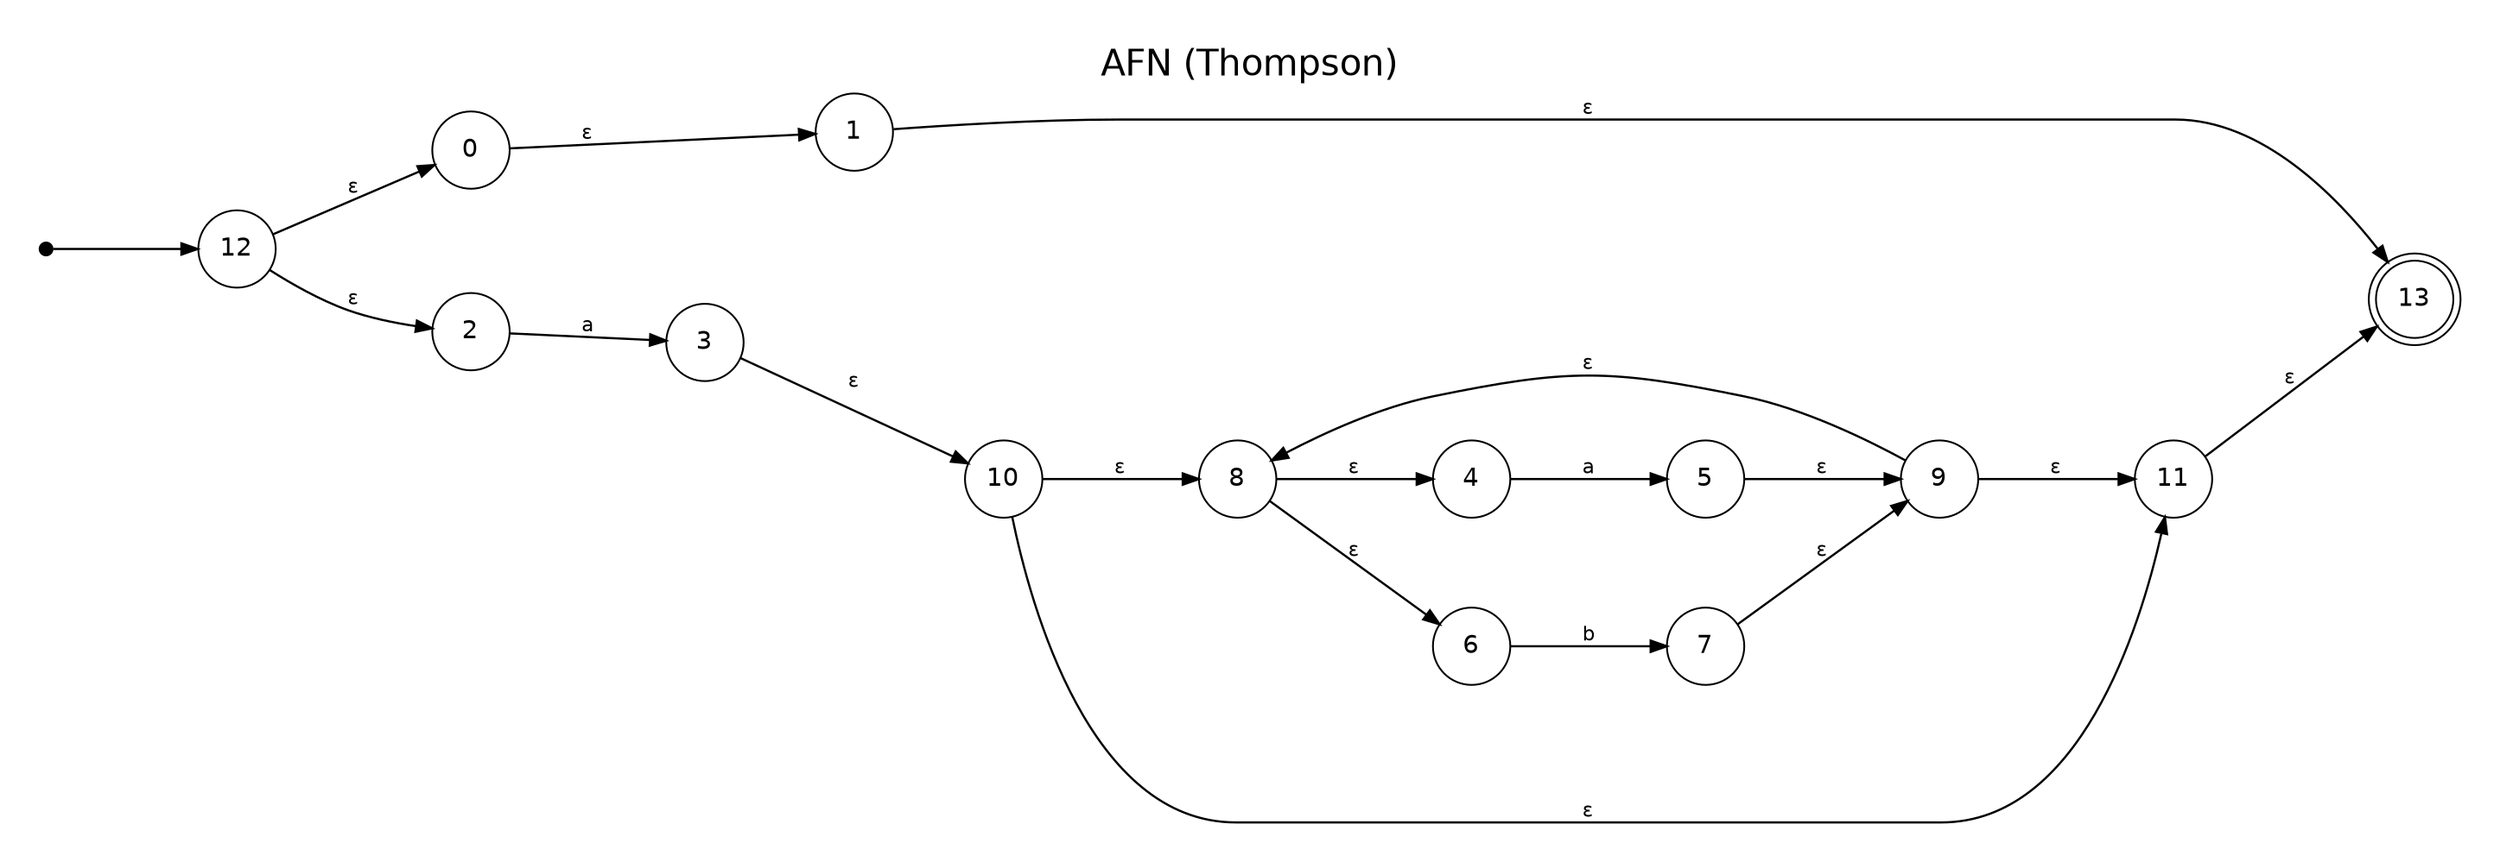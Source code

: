 digraph NFA {
  rankdir=LR; layout=dot; splines=true; overlap=false; concentrate=true; outputorder=edgesfirst; nodesep=0.7; ranksep=1.1; margin=0.25;
  labelloc="t"; label="AFN (Thompson)"; fontsize=20; fontname="Helvetica";
  node [shape=circle, width=0.6, height=0.6, fontname="Helvetica"];
  edge [fontname="Helvetica", fontsize=11, arrowsize=0.9, penwidth=1.2, labeldistance=1.6];
  __start [shape=point, width=0.1, label=""];
  __start -> 12;
  13 [shape=doublecircle];
  0 -> 1 [label="ε"];
  1 -> 13 [label="ε"];
  2 -> 3 [label="a"];
  3 -> 10 [label="ε"];
  4 -> 5 [label="a"];
  5 -> 9 [label="ε"];
  6 -> 7 [label="b"];
  7 -> 9 [label="ε"];
  8 -> 4 [label="ε"];
  8 -> 6 [label="ε"];
  9 -> 8 [label="ε"];
  9 -> 11 [label="ε"];
  10 -> 8 [label="ε"];
  10 -> 11 [label="ε"];
  11 -> 13 [label="ε"];
  12 -> 0 [label="ε"];
  12 -> 2 [label="ε"];
}